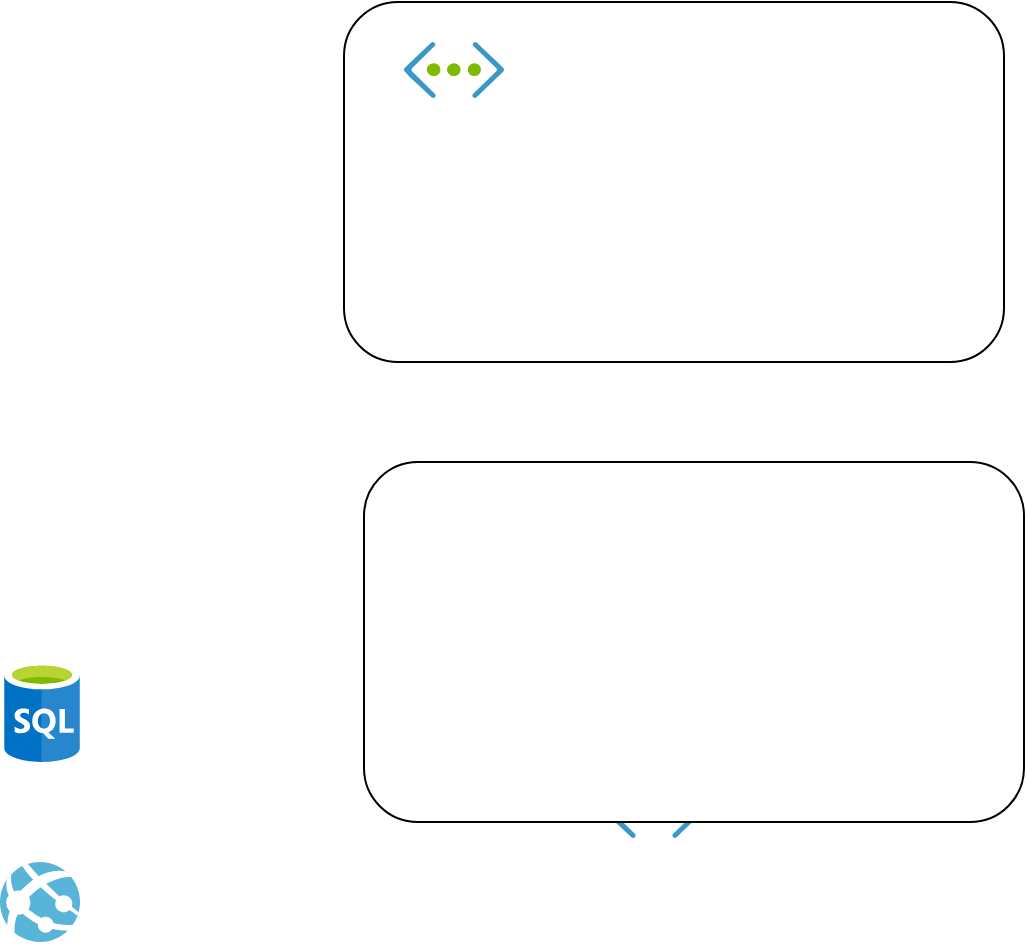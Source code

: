 <mxfile version="21.1.1" type="github">
  <diagram name="Page-1" id="ShC8NdJLKS3Jmi1F9GBR">
    <mxGraphModel dx="1434" dy="806" grid="1" gridSize="10" guides="1" tooltips="1" connect="1" arrows="1" fold="1" page="1" pageScale="1" pageWidth="850" pageHeight="1100" math="0" shadow="0">
      <root>
        <mxCell id="0" />
        <mxCell id="1" parent="0" />
        <mxCell id="54U0eTTsK6xQpLQY22YJ-3" value="" style="rounded=1;whiteSpace=wrap;html=1;" vertex="1" parent="1">
          <mxGeometry x="320" y="250" width="330" height="180" as="geometry" />
        </mxCell>
        <mxCell id="-hb9onR2kKqEGJpAmYPG-1" value="" style="image;sketch=0;aspect=fixed;html=1;points=[];align=center;fontSize=12;image=img/lib/mscae/Virtual_Network.svg;" parent="1" vertex="1">
          <mxGeometry x="450" y="640" width="50" height="28.0" as="geometry" />
        </mxCell>
        <mxCell id="-hb9onR2kKqEGJpAmYPG-2" value="" style="image;sketch=0;aspect=fixed;html=1;points=[];align=center;fontSize=12;image=img/lib/mscae/App_Services.svg;" parent="1" vertex="1">
          <mxGeometry x="148" y="680" width="40" height="40" as="geometry" />
        </mxCell>
        <mxCell id="-hb9onR2kKqEGJpAmYPG-3" value="" style="image;sketch=0;aspect=fixed;html=1;points=[];align=center;fontSize=12;image=img/lib/mscae/Virtual_Network.svg;" parent="1" vertex="1">
          <mxGeometry x="350" y="270" width="50" height="28.0" as="geometry" />
        </mxCell>
        <mxCell id="54U0eTTsK6xQpLQY22YJ-2" value="" style="image;sketch=0;aspect=fixed;html=1;points=[];align=center;fontSize=12;image=img/lib/mscae/SQL_Database_generic.svg;" vertex="1" parent="1">
          <mxGeometry x="150" y="580" width="38" height="50" as="geometry" />
        </mxCell>
        <mxCell id="54U0eTTsK6xQpLQY22YJ-4" value="" style="rounded=1;whiteSpace=wrap;html=1;" vertex="1" parent="1">
          <mxGeometry x="330" y="480" width="330" height="180" as="geometry" />
        </mxCell>
      </root>
    </mxGraphModel>
  </diagram>
</mxfile>
